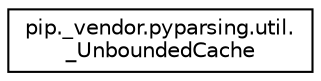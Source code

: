 digraph "Graphical Class Hierarchy"
{
 // LATEX_PDF_SIZE
  edge [fontname="Helvetica",fontsize="10",labelfontname="Helvetica",labelfontsize="10"];
  node [fontname="Helvetica",fontsize="10",shape=record];
  rankdir="LR";
  Node0 [label="pip._vendor.pyparsing.util.\l_UnboundedCache",height=0.2,width=0.4,color="black", fillcolor="white", style="filled",URL="$classpip_1_1__vendor_1_1pyparsing_1_1util_1_1__UnboundedCache.html",tooltip=" "];
}
